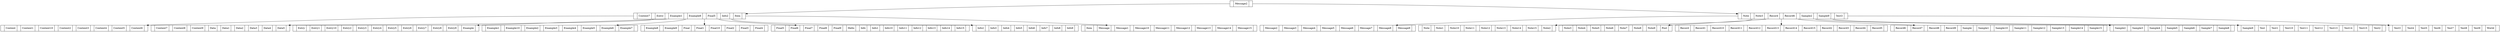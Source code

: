 digraph G {
node [shape=record];
node0x25fd90f5da0 [label="<fMessage2>|Message2|<fMessage2_>"];
node0x25fd90f5da0:fMessage2 -> node0x25fd90f8070;
node0x25fd90f5da0:fMessage2_ -> node0x25fd90f5d40;
node0x25fd90f8070 [label="<fContent7>|Content7|<fEntry>|Entry|<fExample1>|Example1|<fExample8>|Example8|<fFinal5>|Final5|<fInfo2>|Info2|<fItem>|Item|<fItem_>"];
node0x25fd90f8070:fContent7 -> node0x25fd9007c80;
node0x25fd90f8070:fEntry -> node0x25fd90f8140;
node0x25fd90f8070:fExample1 -> node0x25fd9007e70;
node0x25fd90f8070:fExample8 -> node0x25fd90f8290;
node0x25fd90f8070:fFinal5 -> node0x25fd90f8ba0;
node0x25fd90f8070:fInfo2 -> node0x25fd90f6fc0;
node0x25fd90f8070:fItem -> node0x25fd90f8940;
node0x25fd90f8070:fItem_ -> node0x25fd90f8010;
node0x25fd90f5d40 [label="<fNote>|Note|<fNote3>|Note3|<fRecord>|Record|<fRecord6>|Record6|<fSample2>|Sample2|<fSample9>|Sample9|<fTest3>|Test3|<fTest3_>"];
node0x25fd90f5d40:fNote -> node0x25fd90f5ce0;
node0x25fd90f5d40:fNote3 -> node0x25fd9007f60;
node0x25fd90f5d40:fRecord -> node0x25fd90f81a0;
node0x25fd90f5d40:fRecord6 -> node0x25fd90f8380;
node0x25fd90f5d40:fSample2 -> node0x25fd90f80e0;
node0x25fd90f5d40:fSample9 -> node0x25fd90f89c0;
node0x25fd90f5d40:fTest3 -> node0x25fd90f8ab0;
node0x25fd90f5d40:fTest3_ -> node0x25fd90f8200;
node0x25fd9007c80 [label="<fContent>|Content|<fContent1>|Content1|<fContent10>|Content10|<fContent2>|Content2|<fContent3>|Content3|<fContent4>|Content4|<fContent5>|Content5|<fContent6>|Content6|<fContent6_>"];
node0x25fd90f8140 [label="<fContent7>|Content7|<fContent8>|Content8|<fContent9>|Content9|<fData>|Data|<fData1>|Data1|<fData2>|Data2|<fData3>|Data3|<fData4>|Data4|<fData5>|Data5|<fData5_>"];
node0x25fd9007e70 [label="<fEntry>|Entry|<fEntry1>|Entry1|<fEntry10>|Entry10|<fEntry2>|Entry2|<fEntry3>|Entry3|<fEntry4>|Entry4|<fEntry5>|Entry5|<fEntry6>|Entry6|<fEntry7>|Entry7|<fEntry8>|Entry8|<fEntry9>|Entry9|<fExample>|Example|<fExample_>"];
node0x25fd90f8290 [label="<fExample1>|Example1|<fExample10>|Example10|<fExample2>|Example2|<fExample3>|Example3|<fExample4>|Example4|<fExample5>|Example5|<fExample6>|Example6|<fExample7>|Example7|<fExample7_>"];
node0x25fd90f8ba0 [label="<fExample8>|Example8|<fExample9>|Example9|<fFinal>|Final|<fFinal1>|Final1|<fFinal10>|Final10|<fFinal2>|Final2|<fFinal3>|Final3|<fFinal4>|Final4|<fFinal4_>"];
node0x25fd90f6fc0 [label="<fFinal5>|Final5|<fFinal6>|Final6|<fFinal7>|Final7|<fFinal8>|Final8|<fFinal9>|Final9|<fHello>|Hello|<fInfo>|Info|<fInfo1>|Info1|<fInfo10>|Info10|<fInfo11>|Info11|<fInfo12>|Info12|<fInfo13>|Info13|<fInfo14>|Info14|<fInfo15>|Info15|<fInfo15_>"];
node0x25fd90f8940 [label="<fInfo2>|Info2|<fInfo3>|Info3|<fInfo4>|Info4|<fInfo5>|Info5|<fInfo6>|Info6|<fInfo7>|Info7|<fInfo8>|Info8|<fInfo9>|Info9|<fInfo9_>"];
node0x25fd90f8010 [label="<fItem>|Item|<fMessage>|Message|<fMessage1>|Message1|<fMessage10>|Message10|<fMessage11>|Message11|<fMessage12>|Message12|<fMessage13>|Message13|<fMessage14>|Message14|<fMessage15>|Message15|<fMessage15_>"];
node0x25fd90f5ce0 [label="<fMessage2>|Message2|<fMessage3>|Message3|<fMessage4>|Message4|<fMessage5>|Message5|<fMessage6>|Message6|<fMessage7>|Message7|<fMessage8>|Message8|<fMessage9>|Message9|<fMessage9_>"];
node0x25fd9007f60 [label="<fNote>|Note|<fNote1>|Note1|<fNote10>|Note10|<fNote11>|Note11|<fNote12>|Note12|<fNote13>|Note13|<fNote14>|Note14|<fNote15>|Note15|<fNote2>|Note2|<fNote2_>"];
node0x25fd90f81a0 [label="<fNote3>|Note3|<fNote4>|Note4|<fNote5>|Note5|<fNote6>|Note6|<fNote7>|Note7|<fNote8>|Note8|<fNote9>|Note9|<fPost>|Post|<fPost_>"];
node0x25fd90f8380 [label="<fRecord>|Record|<fRecord1>|Record1|<fRecord10>|Record10|<fRecord11>|Record11|<fRecord12>|Record12|<fRecord13>|Record13|<fRecord14>|Record14|<fRecord15>|Record15|<fRecord2>|Record2|<fRecord3>|Record3|<fRecord4>|Record4|<fRecord5>|Record5|<fRecord5_>"];
node0x25fd90f80e0 [label="<fRecord6>|Record6|<fRecord7>|Record7|<fRecord8>|Record8|<fRecord9>|Record9|<fSample>|Sample|<fSample1>|Sample1|<fSample10>|Sample10|<fSample11>|Sample11|<fSample12>|Sample12|<fSample13>|Sample13|<fSample14>|Sample14|<fSample15>|Sample15|<fSample15_>"];
node0x25fd90f89c0 [label="<fSample2>|Sample2|<fSample3>|Sample3|<fSample4>|Sample4|<fSample5>|Sample5|<fSample6>|Sample6|<fSample7>|Sample7|<fSample8>|Sample8|<fSample8_>"];
node0x25fd90f8ab0 [label="<fSample9>|Sample9|<fTest>|Test|<fTest1>|Test1|<fTest10>|Test10|<fTest11>|Test11|<fTest12>|Test12|<fTest13>|Test13|<fTest14>|Test14|<fTest15>|Test15|<fTest2>|Test2|<fTest2_>"];
node0x25fd90f8200 [label="<fTest3>|Test3|<fTest4>|Test4|<fTest5>|Test5|<fTest6>|Test6|<fTest7>|Test7|<fTest8>|Test8|<fTest9>|Test9|<fWorld>|World|<fWorld_>"];
}
